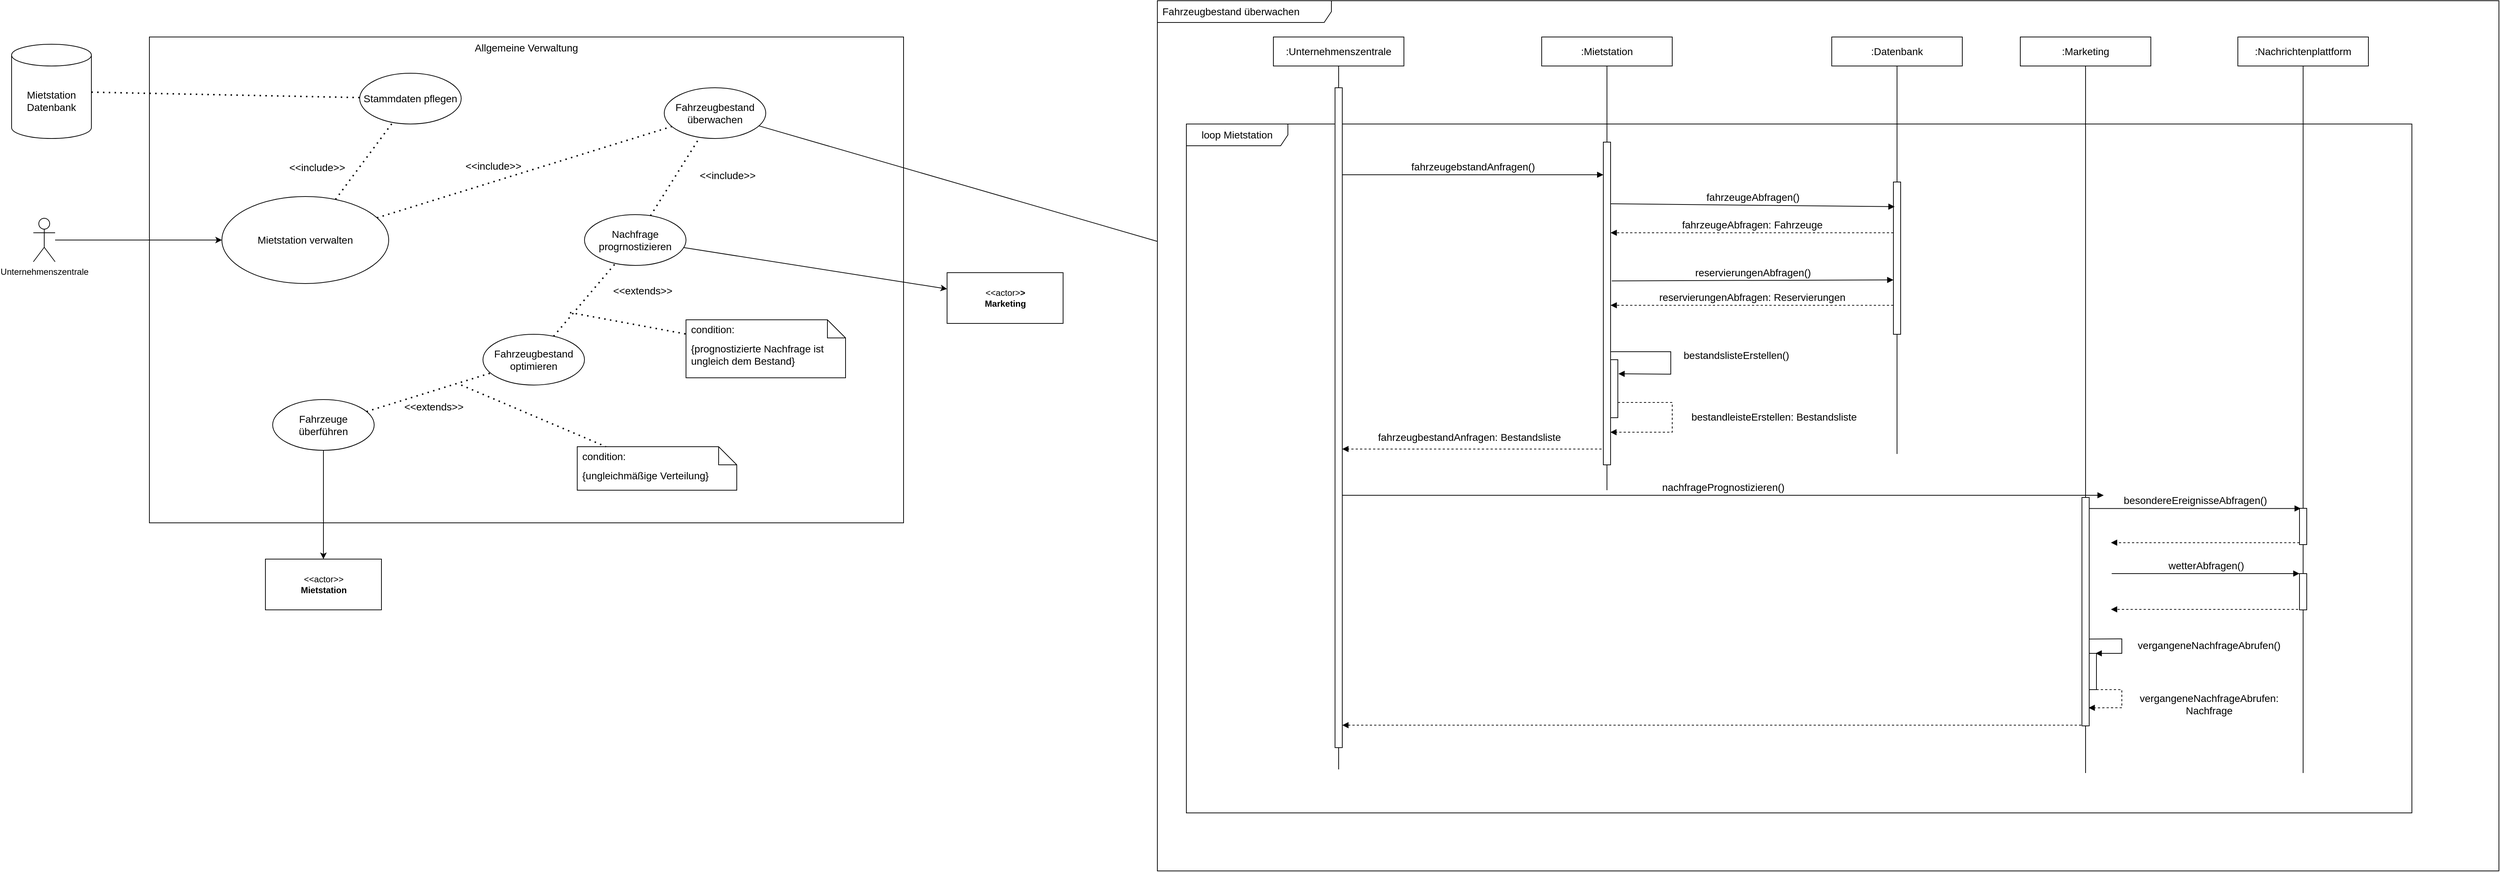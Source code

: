<mxfile version="16.2.2" type="github">
  <diagram id="T9YhzOFRz3ybyIc2CFFb" name="Page-1">
    <mxGraphModel dx="1740" dy="991" grid="1" gridSize="10" guides="1" tooltips="1" connect="1" arrows="1" fold="1" page="1" pageScale="1" pageWidth="1600" pageHeight="900" math="0" shadow="0">
      <root>
        <mxCell id="0" />
        <mxCell id="1" parent="0" />
        <mxCell id="yq6vvfXI3uli9TNve_ER-16" value="Fahrzeugbestand überwachen" style="shape=umlFrame;whiteSpace=wrap;html=1;width=240;height=30;boundedLbl=1;verticalAlign=middle;align=left;spacingLeft=5;fontSize=14;" vertex="1" parent="1">
          <mxGeometry x="1630" y="40" width="1850" height="1200" as="geometry" />
        </mxCell>
        <mxCell id="yq6vvfXI3uli9TNve_ER-29" value="loop Mietstation" style="shape=umlFrame;whiteSpace=wrap;html=1;fontSize=14;width=140;height=30;" vertex="1" parent="1">
          <mxGeometry x="1670" y="210" width="1690" height="950" as="geometry" />
        </mxCell>
        <mxCell id="vpkyE2I-De3JcrigjXew-1" value="Unternehmenszentrale" style="shape=umlActor;verticalLabelPosition=bottom;verticalAlign=top;html=1;" parent="1" vertex="1">
          <mxGeometry x="80" y="340" width="30" height="60" as="geometry" />
        </mxCell>
        <mxCell id="vpkyE2I-De3JcrigjXew-2" value="Allgemeine Verwaltung" style="rounded=0;whiteSpace=wrap;html=1;verticalAlign=top;fontSize=14;" parent="1" vertex="1">
          <mxGeometry x="240" y="90" width="1040" height="670" as="geometry" />
        </mxCell>
        <mxCell id="vpkyE2I-De3JcrigjXew-8" value="Stammdaten pflegen" style="ellipse;whiteSpace=wrap;html=1;fontSize=14;" parent="1" vertex="1">
          <mxGeometry x="530" y="140" width="140" height="70" as="geometry" />
        </mxCell>
        <mxCell id="vpkyE2I-De3JcrigjXew-9" value="" style="endArrow=classic;html=1;rounded=0;fontSize=14;" parent="1" source="vpkyE2I-De3JcrigjXew-1" target="vpkyE2I-De3JcrigjXew-19" edge="1">
          <mxGeometry width="50" height="50" relative="1" as="geometry">
            <mxPoint x="680" y="440" as="sourcePoint" />
            <mxPoint x="300" y="269.861" as="targetPoint" />
          </mxGeometry>
        </mxCell>
        <mxCell id="vpkyE2I-De3JcrigjXew-10" value="Fahrzeugbestand überwachen" style="ellipse;whiteSpace=wrap;html=1;fontSize=14;" parent="1" vertex="1">
          <mxGeometry x="950" y="160" width="140" height="70" as="geometry" />
        </mxCell>
        <mxCell id="vpkyE2I-De3JcrigjXew-11" value="Fahrzeugbestand optimieren" style="ellipse;whiteSpace=wrap;html=1;fontSize=14;" parent="1" vertex="1">
          <mxGeometry x="700" y="500" width="140" height="70" as="geometry" />
        </mxCell>
        <mxCell id="vpkyE2I-De3JcrigjXew-12" value="Fahrzeuge überführen" style="ellipse;whiteSpace=wrap;html=1;fontSize=14;" parent="1" vertex="1">
          <mxGeometry x="410" y="590" width="140" height="70" as="geometry" />
        </mxCell>
        <mxCell id="vpkyE2I-De3JcrigjXew-13" value="&amp;lt;&amp;lt;include&amp;gt;&amp;gt;" style="endArrow=none;dashed=1;html=1;dashPattern=1 3;strokeWidth=2;rounded=0;fontSize=14;" parent="1" source="vpkyE2I-De3JcrigjXew-19" target="vpkyE2I-De3JcrigjXew-8" edge="1">
          <mxGeometry x="-0.706" y="48" width="50" height="50" relative="1" as="geometry">
            <mxPoint x="537.727" y="280" as="sourcePoint" />
            <mxPoint x="730" y="440" as="targetPoint" />
            <mxPoint x="1" as="offset" />
          </mxGeometry>
        </mxCell>
        <mxCell id="vpkyE2I-De3JcrigjXew-14" value="&amp;lt;&amp;lt;include&amp;gt;&amp;gt;" style="endArrow=none;dashed=1;html=1;dashPattern=1 3;strokeWidth=2;rounded=0;fontSize=14;" parent="1" source="vpkyE2I-De3JcrigjXew-19" target="vpkyE2I-De3JcrigjXew-10" edge="1">
          <mxGeometry x="-0.183" y="21" width="50" height="50" relative="1" as="geometry">
            <mxPoint x="610" y="348.133" as="sourcePoint" />
            <mxPoint x="730" y="440" as="targetPoint" />
            <mxPoint as="offset" />
          </mxGeometry>
        </mxCell>
        <mxCell id="vpkyE2I-De3JcrigjXew-16" value="&amp;lt;&amp;lt;extends&amp;gt;&amp;gt;" style="endArrow=none;dashed=1;html=1;dashPattern=1 3;strokeWidth=2;rounded=0;fontSize=14;" parent="1" source="vpkyE2I-De3JcrigjXew-12" target="vpkyE2I-De3JcrigjXew-11" edge="1">
          <mxGeometry x="0.004" y="-21" width="50" height="50" relative="1" as="geometry">
            <mxPoint x="680" y="490" as="sourcePoint" />
            <mxPoint x="730" y="440" as="targetPoint" />
            <mxPoint as="offset" />
          </mxGeometry>
        </mxCell>
        <mxCell id="vpkyE2I-De3JcrigjXew-17" value="&amp;lt;&amp;lt;include&amp;gt;&amp;gt;" style="endArrow=none;dashed=1;html=1;dashPattern=1 3;strokeWidth=2;rounded=0;fontSize=14;startArrow=none;" parent="1" source="yq6vvfXI3uli9TNve_ER-58" target="vpkyE2I-De3JcrigjXew-10" edge="1">
          <mxGeometry x="0.609" y="-60" width="50" height="50" relative="1" as="geometry">
            <mxPoint x="680" y="490" as="sourcePoint" />
            <mxPoint x="596.707" y="420" as="targetPoint" />
            <mxPoint as="offset" />
          </mxGeometry>
        </mxCell>
        <mxCell id="vpkyE2I-De3JcrigjXew-19" value="Mietstation verwalten" style="ellipse;whiteSpace=wrap;html=1;fontSize=14;" parent="1" vertex="1">
          <mxGeometry x="340" y="310" width="230" height="120" as="geometry" />
        </mxCell>
        <mxCell id="vpkyE2I-De3JcrigjXew-20" value="{ungleichmäßige Verteilung}" style="shape=note2;boundedLbl=1;whiteSpace=wrap;html=1;size=25;verticalAlign=top;align=left;spacingLeft=5;fontSize=14;" parent="1" vertex="1">
          <mxGeometry x="830" y="655" width="220" height="60" as="geometry" />
        </mxCell>
        <mxCell id="vpkyE2I-De3JcrigjXew-21" value="condition:" style="resizeWidth=1;part=1;strokeColor=none;fillColor=none;align=left;spacingLeft=5;fontSize=14;" parent="vpkyE2I-De3JcrigjXew-20" vertex="1">
          <mxGeometry width="220" height="25" relative="1" as="geometry" />
        </mxCell>
        <mxCell id="vpkyE2I-De3JcrigjXew-22" value="" style="endArrow=none;dashed=1;html=1;dashPattern=1 3;strokeWidth=2;rounded=0;fontSize=14;startArrow=none;startFill=0;" parent="1" target="vpkyE2I-De3JcrigjXew-20" edge="1">
          <mxGeometry width="50" height="50" relative="1" as="geometry">
            <mxPoint x="670" y="570" as="sourcePoint" />
            <mxPoint x="730" y="440" as="targetPoint" />
          </mxGeometry>
        </mxCell>
        <mxCell id="vpkyE2I-De3JcrigjXew-23" value="{prognostizierte Nachfrage ist ungleich dem Bestand}" style="shape=note2;boundedLbl=1;whiteSpace=wrap;html=1;size=25;verticalAlign=top;align=left;spacingLeft=5;fontSize=14;" parent="1" vertex="1">
          <mxGeometry x="980" y="480" width="220" height="80" as="geometry" />
        </mxCell>
        <mxCell id="vpkyE2I-De3JcrigjXew-24" value="condition:" style="resizeWidth=1;part=1;strokeColor=none;fillColor=none;align=left;spacingLeft=5;fontSize=14;" parent="vpkyE2I-De3JcrigjXew-23" vertex="1">
          <mxGeometry width="220" height="25" relative="1" as="geometry" />
        </mxCell>
        <mxCell id="vpkyE2I-De3JcrigjXew-25" value="" style="endArrow=none;dashed=1;html=1;dashPattern=1 3;strokeWidth=2;rounded=0;fontSize=14;" parent="1" target="vpkyE2I-De3JcrigjXew-23" edge="1">
          <mxGeometry width="50" height="50" relative="1" as="geometry">
            <mxPoint x="820" y="470" as="sourcePoint" />
            <mxPoint x="790" y="480" as="targetPoint" />
          </mxGeometry>
        </mxCell>
        <mxCell id="yq6vvfXI3uli9TNve_ER-6" value="&amp;lt;&amp;lt;actor&amp;gt;&amp;gt;&lt;br&gt;&lt;b&gt;Mietstation&lt;/b&gt;" style="text;html=1;align=center;verticalAlign=middle;dashed=0;fillColor=#ffffff;strokeColor=#000000;" vertex="1" parent="1">
          <mxGeometry x="400" y="810" width="160" height="70" as="geometry" />
        </mxCell>
        <mxCell id="yq6vvfXI3uli9TNve_ER-11" value="&lt;div&gt;Mietstation&lt;br&gt;&lt;/div&gt;&lt;div&gt;Datenbank&lt;/div&gt;" style="shape=cylinder3;whiteSpace=wrap;html=1;boundedLbl=1;backgroundOutline=1;size=15;fontSize=14;" vertex="1" parent="1">
          <mxGeometry x="50" y="100" width="110" height="130" as="geometry" />
        </mxCell>
        <mxCell id="yq6vvfXI3uli9TNve_ER-12" value="" style="endArrow=none;dashed=1;html=1;dashPattern=1 3;strokeWidth=2;rounded=0;fontSize=14;" edge="1" parent="1" source="yq6vvfXI3uli9TNve_ER-11" target="vpkyE2I-De3JcrigjXew-8">
          <mxGeometry width="50" height="50" relative="1" as="geometry">
            <mxPoint x="520" y="260" as="sourcePoint" />
            <mxPoint x="570" y="210" as="targetPoint" />
          </mxGeometry>
        </mxCell>
        <mxCell id="yq6vvfXI3uli9TNve_ER-14" value="" style="endArrow=none;html=1;rounded=0;fontSize=14;" edge="1" parent="1" source="yq6vvfXI3uli9TNve_ER-16" target="vpkyE2I-De3JcrigjXew-10">
          <mxGeometry width="50" height="50" relative="1" as="geometry">
            <mxPoint x="1420" y="500" as="sourcePoint" />
            <mxPoint x="1470" y="450" as="targetPoint" />
          </mxGeometry>
        </mxCell>
        <mxCell id="yq6vvfXI3uli9TNve_ER-18" value=":Unternehmenszentrale" style="shape=umlLifeline;perimeter=lifelinePerimeter;whiteSpace=wrap;html=1;container=1;collapsible=0;recursiveResize=0;outlineConnect=0;lifelineDashed=0;fontSize=14;" vertex="1" parent="1">
          <mxGeometry x="1790" y="90" width="180" height="1010" as="geometry" />
        </mxCell>
        <mxCell id="yq6vvfXI3uli9TNve_ER-26" value="" style="html=1;points=[];perimeter=orthogonalPerimeter;fontSize=14;" vertex="1" parent="yq6vvfXI3uli9TNve_ER-18">
          <mxGeometry x="85" y="70" width="10" height="910" as="geometry" />
        </mxCell>
        <mxCell id="yq6vvfXI3uli9TNve_ER-19" value=":Mietstation" style="shape=umlLifeline;perimeter=lifelinePerimeter;whiteSpace=wrap;html=1;container=1;collapsible=0;recursiveResize=0;outlineConnect=0;lifelineDashed=0;fontSize=14;" vertex="1" parent="1">
          <mxGeometry x="2160" y="90" width="180" height="625" as="geometry" />
        </mxCell>
        <mxCell id="yq6vvfXI3uli9TNve_ER-27" value="" style="html=1;points=[];perimeter=orthogonalPerimeter;fontSize=14;" vertex="1" parent="yq6vvfXI3uli9TNve_ER-19">
          <mxGeometry x="85" y="145" width="10" height="445" as="geometry" />
        </mxCell>
        <mxCell id="yq6vvfXI3uli9TNve_ER-37" value="bestandslisteErstellen()" style="html=1;verticalAlign=bottom;labelBackgroundColor=none;endArrow=block;endFill=1;rounded=0;fontSize=14;entryX=1.08;entryY=0.243;entryDx=0;entryDy=0;entryPerimeter=0;" edge="1" parent="yq6vvfXI3uli9TNve_ER-19" source="yq6vvfXI3uli9TNve_ER-27" target="yq6vvfXI3uli9TNve_ER-40">
          <mxGeometry x="0.059" y="90" width="160" relative="1" as="geometry">
            <mxPoint x="113" y="434" as="sourcePoint" />
            <mxPoint x="113" y="465" as="targetPoint" />
            <Array as="points">
              <mxPoint x="178" y="434" />
              <mxPoint x="178" y="465" />
            </Array>
            <mxPoint as="offset" />
          </mxGeometry>
        </mxCell>
        <mxCell id="yq6vvfXI3uli9TNve_ER-40" value="" style="html=1;points=[];perimeter=orthogonalPerimeter;fontSize=14;" vertex="1" parent="yq6vvfXI3uli9TNve_ER-19">
          <mxGeometry x="95" y="445" width="10" height="80" as="geometry" />
        </mxCell>
        <mxCell id="yq6vvfXI3uli9TNve_ER-41" value="bestandleisteErstellen: Bestandsliste" style="html=1;verticalAlign=bottom;labelBackgroundColor=none;endArrow=block;endFill=1;dashed=1;rounded=0;fontSize=14;exitX=1;exitY=0.738;exitDx=0;exitDy=0;exitPerimeter=0;entryX=0.96;entryY=0.899;entryDx=0;entryDy=0;entryPerimeter=0;" edge="1" parent="yq6vvfXI3uli9TNve_ER-19" source="yq6vvfXI3uli9TNve_ER-40" target="yq6vvfXI3uli9TNve_ER-27">
          <mxGeometry x="0.053" y="140" width="160" relative="1" as="geometry">
            <mxPoint x="70" y="465" as="sourcePoint" />
            <mxPoint x="230" y="465" as="targetPoint" />
            <Array as="points">
              <mxPoint x="180" y="504" />
              <mxPoint x="180" y="545" />
            </Array>
            <mxPoint as="offset" />
          </mxGeometry>
        </mxCell>
        <mxCell id="yq6vvfXI3uli9TNve_ER-20" value=":Datenbank" style="shape=umlLifeline;perimeter=lifelinePerimeter;whiteSpace=wrap;html=1;container=1;collapsible=0;recursiveResize=0;outlineConnect=0;lifelineDashed=0;fontSize=14;" vertex="1" parent="1">
          <mxGeometry x="2560" y="90" width="180" height="575" as="geometry" />
        </mxCell>
        <mxCell id="yq6vvfXI3uli9TNve_ER-33" value="" style="html=1;points=[];perimeter=orthogonalPerimeter;fontSize=14;" vertex="1" parent="yq6vvfXI3uli9TNve_ER-20">
          <mxGeometry x="85" y="200" width="10" height="210" as="geometry" />
        </mxCell>
        <mxCell id="yq6vvfXI3uli9TNve_ER-36" value="reservierungenAbfragen()" style="html=1;verticalAlign=bottom;labelBackgroundColor=none;endArrow=block;endFill=1;rounded=0;fontSize=14;exitX=1.167;exitY=0.43;exitDx=0;exitDy=0;exitPerimeter=0;" edge="1" parent="yq6vvfXI3uli9TNve_ER-20" source="yq6vvfXI3uli9TNve_ER-27">
          <mxGeometry width="160" relative="1" as="geometry">
            <mxPoint x="-265" y="335" as="sourcePoint" />
            <mxPoint x="85" y="335.0" as="targetPoint" />
          </mxGeometry>
        </mxCell>
        <mxCell id="yq6vvfXI3uli9TNve_ER-28" value="fahrzeugebstandAnfragen()" style="html=1;verticalAlign=bottom;labelBackgroundColor=none;endArrow=block;endFill=1;rounded=0;fontSize=14;" edge="1" parent="1">
          <mxGeometry width="160" relative="1" as="geometry">
            <mxPoint x="1885" y="280.0" as="sourcePoint" />
            <mxPoint x="2245" y="280.0" as="targetPoint" />
          </mxGeometry>
        </mxCell>
        <mxCell id="yq6vvfXI3uli9TNve_ER-32" value="fahrzeugeAbfragen()" style="html=1;verticalAlign=bottom;labelBackgroundColor=none;endArrow=block;endFill=1;rounded=0;fontSize=14;entryX=0.167;entryY=0.162;entryDx=0;entryDy=0;entryPerimeter=0;" edge="1" parent="1" target="yq6vvfXI3uli9TNve_ER-33">
          <mxGeometry width="160" relative="1" as="geometry">
            <mxPoint x="2255" y="320" as="sourcePoint" />
            <mxPoint x="2605" y="320" as="targetPoint" />
          </mxGeometry>
        </mxCell>
        <mxCell id="yq6vvfXI3uli9TNve_ER-34" value="fahrzeugeAbfragen: Fahrzeuge" style="html=1;verticalAlign=bottom;labelBackgroundColor=none;endArrow=block;endFill=1;dashed=1;rounded=0;fontSize=14;" edge="1" parent="1" source="yq6vvfXI3uli9TNve_ER-33" target="yq6vvfXI3uli9TNve_ER-27">
          <mxGeometry width="160" relative="1" as="geometry">
            <mxPoint x="1970" y="360" as="sourcePoint" />
            <mxPoint x="2120" y="360" as="targetPoint" />
            <Array as="points">
              <mxPoint x="2370" y="360" />
            </Array>
          </mxGeometry>
        </mxCell>
        <mxCell id="yq6vvfXI3uli9TNve_ER-35" value="reservierungenAbfragen: Reservierungen" style="html=1;verticalAlign=bottom;labelBackgroundColor=none;endArrow=block;endFill=1;dashed=1;rounded=0;fontSize=14;" edge="1" parent="1" source="yq6vvfXI3uli9TNve_ER-33" target="yq6vvfXI3uli9TNve_ER-27">
          <mxGeometry width="160" relative="1" as="geometry">
            <mxPoint x="2245" y="460.0" as="sourcePoint" />
            <mxPoint x="2015" y="460.0" as="targetPoint" />
            <Array as="points">
              <mxPoint x="2330" y="460" />
            </Array>
          </mxGeometry>
        </mxCell>
        <mxCell id="yq6vvfXI3uli9TNve_ER-38" value="" style="html=1;verticalAlign=bottom;labelBackgroundColor=none;endArrow=block;endFill=1;dashed=1;rounded=0;fontSize=14;exitX=-0.25;exitY=0.951;exitDx=0;exitDy=0;exitPerimeter=0;" edge="1" parent="1" source="yq6vvfXI3uli9TNve_ER-27" target="yq6vvfXI3uli9TNve_ER-26">
          <mxGeometry width="160" relative="1" as="geometry">
            <mxPoint x="2150" y="420" as="sourcePoint" />
            <mxPoint x="2310" y="420" as="targetPoint" />
          </mxGeometry>
        </mxCell>
        <mxCell id="yq6vvfXI3uli9TNve_ER-39" value="fahrzeugbestandAnfragen: Bestandsliste" style="edgeLabel;html=1;align=center;verticalAlign=middle;resizable=0;points=[];fontSize=14;" vertex="1" connectable="0" parent="yq6vvfXI3uli9TNve_ER-38">
          <mxGeometry x="0.156" y="-1" relative="1" as="geometry">
            <mxPoint x="24" y="-15" as="offset" />
          </mxGeometry>
        </mxCell>
        <mxCell id="yq6vvfXI3uli9TNve_ER-42" value="nachfragePrognostizieren()" style="html=1;verticalAlign=bottom;labelBackgroundColor=none;endArrow=block;endFill=1;rounded=0;fontSize=14;" edge="1" parent="1">
          <mxGeometry width="160" relative="1" as="geometry">
            <mxPoint x="1885" y="722" as="sourcePoint" />
            <mxPoint x="2935" y="722" as="targetPoint" />
          </mxGeometry>
        </mxCell>
        <mxCell id="yq6vvfXI3uli9TNve_ER-43" value=":Marketing" style="shape=umlLifeline;perimeter=lifelinePerimeter;whiteSpace=wrap;html=1;container=1;collapsible=0;recursiveResize=0;outlineConnect=0;lifelineDashed=0;fontSize=14;" vertex="1" parent="1">
          <mxGeometry x="2820" y="90" width="180" height="1015" as="geometry" />
        </mxCell>
        <mxCell id="yq6vvfXI3uli9TNve_ER-44" value="" style="html=1;points=[];perimeter=orthogonalPerimeter;fontSize=14;" vertex="1" parent="yq6vvfXI3uli9TNve_ER-43">
          <mxGeometry x="85" y="635" width="10" height="315" as="geometry" />
        </mxCell>
        <mxCell id="yq6vvfXI3uli9TNve_ER-53" value="" style="html=1;points=[];perimeter=orthogonalPerimeter;fontSize=14;" vertex="1" parent="yq6vvfXI3uli9TNve_ER-43">
          <mxGeometry x="95" y="850" width="10" height="50" as="geometry" />
        </mxCell>
        <mxCell id="yq6vvfXI3uli9TNve_ER-54" value="vergangeneNachfrageAbrufen()" style="html=1;verticalAlign=bottom;labelBackgroundColor=none;endArrow=block;endFill=1;rounded=0;fontSize=14;exitX=1.042;exitY=0.62;exitDx=0;exitDy=0;exitPerimeter=0;entryX=0.875;entryY=0;entryDx=0;entryDy=0;entryPerimeter=0;" edge="1" parent="yq6vvfXI3uli9TNve_ER-43" source="yq6vvfXI3uli9TNve_ER-44" target="yq6vvfXI3uli9TNve_ER-53">
          <mxGeometry x="0.281" y="-120" width="160" relative="1" as="geometry">
            <mxPoint x="90" y="820" as="sourcePoint" />
            <mxPoint x="250" y="820" as="targetPoint" />
            <Array as="points">
              <mxPoint x="140" y="830" />
              <mxPoint x="140" y="850" />
            </Array>
            <mxPoint x="120" y="120" as="offset" />
          </mxGeometry>
        </mxCell>
        <mxCell id="yq6vvfXI3uli9TNve_ER-55" value="vergangeneNachfrageAbrufen:&lt;br&gt;Nachfrage" style="html=1;verticalAlign=bottom;labelBackgroundColor=none;endArrow=block;endFill=1;dashed=1;rounded=0;fontSize=14;entryX=0.917;entryY=0.921;entryDx=0;entryDy=0;entryPerimeter=0;" edge="1" parent="yq6vvfXI3uli9TNve_ER-43" target="yq6vvfXI3uli9TNve_ER-44">
          <mxGeometry x="0.134" y="121" width="160" relative="1" as="geometry">
            <mxPoint x="105" y="900" as="sourcePoint" />
            <mxPoint x="265" y="900" as="targetPoint" />
            <Array as="points">
              <mxPoint x="140" y="900" />
              <mxPoint x="140" y="925" />
            </Array>
            <mxPoint x="120" y="-106" as="offset" />
          </mxGeometry>
        </mxCell>
        <mxCell id="yq6vvfXI3uli9TNve_ER-46" value=":Nachrichtenplattform" style="shape=umlLifeline;perimeter=lifelinePerimeter;whiteSpace=wrap;html=1;container=1;collapsible=0;recursiveResize=0;outlineConnect=0;lifelineDashed=0;fontSize=14;" vertex="1" parent="1">
          <mxGeometry x="3120" y="90" width="180" height="1015" as="geometry" />
        </mxCell>
        <mxCell id="yq6vvfXI3uli9TNve_ER-47" value="" style="html=1;points=[];perimeter=orthogonalPerimeter;fontSize=14;" vertex="1" parent="yq6vvfXI3uli9TNve_ER-46">
          <mxGeometry x="85" y="650" width="10" height="50" as="geometry" />
        </mxCell>
        <mxCell id="yq6vvfXI3uli9TNve_ER-52" value="" style="html=1;points=[];perimeter=orthogonalPerimeter;fontSize=14;" vertex="1" parent="yq6vvfXI3uli9TNve_ER-46">
          <mxGeometry x="85" y="740" width="10" height="50" as="geometry" />
        </mxCell>
        <mxCell id="yq6vvfXI3uli9TNve_ER-48" value="besondereEreignisseAbfragen()" style="html=1;verticalAlign=bottom;labelBackgroundColor=none;endArrow=block;endFill=1;rounded=0;fontSize=14;entryX=0.178;entryY=0.004;entryDx=0;entryDy=0;entryPerimeter=0;" edge="1" parent="1" source="yq6vvfXI3uli9TNve_ER-44" target="yq6vvfXI3uli9TNve_ER-47">
          <mxGeometry width="160" relative="1" as="geometry">
            <mxPoint x="2950" y="770" as="sourcePoint" />
            <mxPoint x="3110" y="770" as="targetPoint" />
          </mxGeometry>
        </mxCell>
        <mxCell id="yq6vvfXI3uli9TNve_ER-49" value="" style="html=1;verticalAlign=bottom;labelBackgroundColor=none;endArrow=block;endFill=1;dashed=1;rounded=0;fontSize=14;" edge="1" parent="1" source="yq6vvfXI3uli9TNve_ER-47">
          <mxGeometry width="160" relative="1" as="geometry">
            <mxPoint x="3210" y="787.34" as="sourcePoint" />
            <mxPoint x="2945" y="787.34" as="targetPoint" />
          </mxGeometry>
        </mxCell>
        <mxCell id="yq6vvfXI3uli9TNve_ER-50" value="wetterAbfragen()" style="html=1;verticalAlign=bottom;labelBackgroundColor=none;endArrow=block;endFill=1;rounded=0;fontSize=14;exitX=1.104;exitY=0.512;exitDx=0;exitDy=0;exitPerimeter=0;" edge="1" parent="1">
          <mxGeometry width="160" relative="1" as="geometry">
            <mxPoint x="2946.04" y="829.96" as="sourcePoint" />
            <mxPoint x="3205" y="829.96" as="targetPoint" />
          </mxGeometry>
        </mxCell>
        <mxCell id="yq6vvfXI3uli9TNve_ER-51" value="" style="html=1;verticalAlign=bottom;labelBackgroundColor=none;endArrow=block;endFill=1;dashed=1;rounded=0;fontSize=14;exitX=-0.193;exitY=0.886;exitDx=0;exitDy=0;exitPerimeter=0;" edge="1" parent="1">
          <mxGeometry width="160" relative="1" as="geometry">
            <mxPoint x="3203.07" y="879.34" as="sourcePoint" />
            <mxPoint x="2945" y="879.34" as="targetPoint" />
          </mxGeometry>
        </mxCell>
        <mxCell id="yq6vvfXI3uli9TNve_ER-56" value="" style="html=1;verticalAlign=bottom;labelBackgroundColor=none;endArrow=block;endFill=1;dashed=1;rounded=0;fontSize=14;exitX=-0.1;exitY=0.997;exitDx=0;exitDy=0;exitPerimeter=0;" edge="1" parent="1" source="yq6vvfXI3uli9TNve_ER-44" target="yq6vvfXI3uli9TNve_ER-26">
          <mxGeometry width="160" relative="1" as="geometry">
            <mxPoint x="2590" y="850" as="sourcePoint" />
            <mxPoint x="2750" y="850" as="targetPoint" />
          </mxGeometry>
        </mxCell>
        <mxCell id="yq6vvfXI3uli9TNve_ER-58" value="Nachfrage progrnostizieren" style="ellipse;whiteSpace=wrap;html=1;fontSize=14;" vertex="1" parent="1">
          <mxGeometry x="840" y="335" width="140" height="70" as="geometry" />
        </mxCell>
        <mxCell id="yq6vvfXI3uli9TNve_ER-61" value="" style="endArrow=none;dashed=1;html=1;dashPattern=1 3;strokeWidth=2;rounded=0;fontSize=14;" edge="1" parent="1" source="vpkyE2I-De3JcrigjXew-11" target="yq6vvfXI3uli9TNve_ER-58">
          <mxGeometry width="50" height="50" relative="1" as="geometry">
            <mxPoint x="846.531" y="520.99" as="sourcePoint" />
            <mxPoint x="973.595" y="259.025" as="targetPoint" />
          </mxGeometry>
        </mxCell>
        <mxCell id="yq6vvfXI3uli9TNve_ER-62" value="&amp;lt;&amp;lt;extends&amp;gt;&amp;gt;" style="edgeLabel;html=1;align=center;verticalAlign=middle;resizable=0;points=[];fontSize=14;" vertex="1" connectable="0" parent="yq6vvfXI3uli9TNve_ER-61">
          <mxGeometry x="-0.104" y="-2" relative="1" as="geometry">
            <mxPoint x="83" y="-19" as="offset" />
          </mxGeometry>
        </mxCell>
        <mxCell id="yq6vvfXI3uli9TNve_ER-63" value="&lt;div&gt;&amp;lt;&amp;lt;actor&amp;gt;&lt;b&gt;&amp;gt;&lt;/b&gt;&lt;/div&gt;&lt;div&gt;&lt;b&gt;Marketing&lt;br&gt;&lt;/b&gt;&lt;/div&gt;" style="text;html=1;align=center;verticalAlign=middle;dashed=0;fillColor=#ffffff;strokeColor=#000000;" vertex="1" parent="1">
          <mxGeometry x="1340" y="415" width="160" height="70" as="geometry" />
        </mxCell>
        <mxCell id="yq6vvfXI3uli9TNve_ER-65" value="" style="endArrow=classic;html=1;rounded=0;fontSize=14;" edge="1" parent="1" source="yq6vvfXI3uli9TNve_ER-58" target="yq6vvfXI3uli9TNve_ER-63">
          <mxGeometry width="50" height="50" relative="1" as="geometry">
            <mxPoint x="1140" y="398.75" as="sourcePoint" />
            <mxPoint x="1370" y="398.75" as="targetPoint" />
          </mxGeometry>
        </mxCell>
        <mxCell id="yq6vvfXI3uli9TNve_ER-66" value="" style="endArrow=classic;html=1;rounded=0;fontSize=14;" edge="1" parent="1" source="vpkyE2I-De3JcrigjXew-12" target="yq6vvfXI3uli9TNve_ER-6">
          <mxGeometry width="50" height="50" relative="1" as="geometry">
            <mxPoint x="669.998" y="799.996" as="sourcePoint" />
            <mxPoint x="1071.84" y="847.565" as="targetPoint" />
          </mxGeometry>
        </mxCell>
      </root>
    </mxGraphModel>
  </diagram>
</mxfile>

